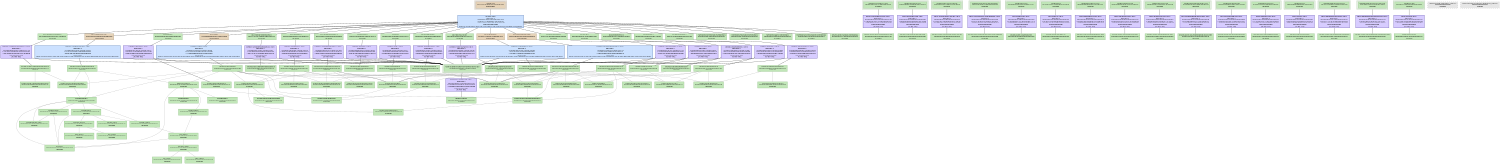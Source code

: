 digraph Tests {
   size = "10.000000,8.500000";
   concentrate = false;

   node [ shape = box, style = filled, color = "0.3 0.5 0.6", fillcolor = "0.3 0.2 0.9", fontname = "Monaco", fontsize = "9" ];
   n00001 [ label = "Debug/Tests\n9431522e26ca44acc4e1ad393a4b1599\nDepsUpdated", color = "0.1 0.5 0.5", fillcolor = "0.1 0.2 0.9", peripheries = 3 ];
   n00002 [ label = "Debug/correctingerrors.html\n54e96f939660cc6c163840ee45a2d1f6\nUpToDate", peripheries = 3 ];
   n00003 [ label = "DreamCatcher Help/correctingerrors.html\n0000000043782b1a00000000000011d9\nUpToDate" ];
   n00004 [ label = "Debug/Dictionaries.html\n39eeb946eb8c92dfd0a8d1f9ce7343b4\nUpToDate", peripheries = 3 ];
   n00005 [ label = "DreamCatcher Help/Dictionaries.html\n000000004378224f00000000000009bf\nUpToDate" ];
   n00006 [ label = "Debug/DreamCatcher Help idx\ne76e9f7a4c6caec24aea03239718dc85\nUpToDate", peripheries = 3 ];
   n00007 [ label = "DreamCatcher Help/DreamCatcher Help idx\n000000004378224f0000000000003000\nUpToDate" ];
   n00008 [ label = "Debug/DreamCatcher Help.helpindex\nb5ef757a80ada0377a86bf97d478a058\nUpToDate", peripheries = 3 ];
   n00009 [ label = "DreamCatcher Help/DreamCatcher Help.helpindex\n000000004378224f00000000000039aa\nUpToDate" ];
   n00010 [ label = "Debug/empty.html\n3f3c9bee96415b3e9a325b84bcc73110\nUpToDate", peripheries = 3 ];
   n00011 [ label = "DreamCatcher Help/empty.html\n000000004378224f0000000000000000\nUpToDate" ];
   n00012 [ label = "Debug/help.css\ne31ec81c61d711974e588a41921bf606\nUpToDate", peripheries = 3 ];
   n00013 [ label = "DreamCatcher Help/help.css\n000000004378224f00000000000009a6\nUpToDate" ];
   n00014 [ label = "Debug/ignoringerrors.html\ncebdd470fb004e0f9ae72c3c84ecaa3e\nUpToDate", peripheries = 3 ];
   n00015 [ label = "DreamCatcher Help/ignoringerrors.html\n0000000043782581000000000000061e\nUpToDate" ];
   n00016 [ label = "Debug/Introduction.html\na3dda708e4a42d53e0101d52cbb8e37c\nUpToDate", peripheries = 3 ];
   n00017 [ label = "DreamCatcher Help/Introduction.html\n00000000437824740000000000000733\nUpToDate" ];
   n00018 [ label = "Debug/preferences.html\n3bae8c66e99c51b430af8117d17db2b4\nUpToDate", peripheries = 3 ];
   n00019 [ label = "DreamCatcher Help/preferences.html\n0000000043782a470000000000000ecb\nUpToDate" ];
   n00020 [ label = "Debug/modifyingthedictionary.html\na5c68a8fa9a6a34577f0f4c0e6480738\nUpToDate", peripheries = 3 ];
   n00021 [ label = "DreamCatcher Help/modifyingthedictionary.html\n00000000437829310000000000000544\nUpToDate" ];
   n00022 [ label = "Debug/spellchecking.html\n236d02d53e4d94a37b9a269cbc350ef4\nUpToDate", peripheries = 3 ];
   n00023 [ label = "DreamCatcher Help/spellchecking.html\n00000000437827520000000000000d84\nUpToDate" ];
   n00024 [ label = "Debug/Reference.html\nfc178f02a2a57ba328f5fe45534bacb6\nUpToDate", peripheries = 3 ];
   n00025 [ label = "DreamCatcher Help/Reference.html\n0000000043c1fcb40000000000000c43\nUpToDate" ];
   n00026 [ label = "Debug/top.html\n90fd58348df4644fd6d087c043cb5b07\nUpToDate", peripheries = 3 ];
   n00027 [ label = "DreamCatcher Help/top.html\n00000000437823670000000000000473\nUpToDate" ];
   n00028 [ label = "Debug/usingdreamcatcher.html\n0d51b1c13668450a3a34e0662e663b65\nUpToDate", peripheries = 3 ];
   n00029 [ label = "DreamCatcher Help/usingdreamcatcher.html\n0000000043782251000000000000031b\nUpToDate" ];
   n00030 [ label = "Debug/usingdreamcatcherframe.html\neb26ce4dc2941b9163fcff7f5615fe0a\nUpToDate", peripheries = 3 ];
   n00031 [ label = "DreamCatcher Help/usingdreamcatcherframe.html\n00000000437825cb000000000000022f\nUpToDate" ];
   n00032 [ label = "Debug/Icon.png\n287c94c812c4f409a0cdd47d9a364e01\nUpToDate", peripheries = 3 ];
   n00033 [ label = "HelpImages/Icon.png\n00000000437822510000000000006591\nUpToDate" ];
   n00034 [ label = "ppc/ConditionVariable.o\n5847e1fd01cb64b09accb4e83da6a462\nDepsUpdated", color = "0.1 0.5 0.5", fillcolor = "0.1 0.2 0.9" ];
   n00035 [ label = "Headers/AppKit.h\n000000004385bc150000000000001504\nUpToDate" ];
   n00036 [ label = "AppKit-cjzgfxbirxocunbjrlcecmqyxndd/AppKit.h.gch\n7250b8e6c9a65eabb31240a0e7ce6eed\nUpToDate", peripheries = 3 ];
   n00037 [ label = "DreamCatcher/ConditionVariable.m\n000000004470a11e0000000000000928\nUpToDate" ];
   n00038 [ label = "ppc/ConditionVariableTests.o\nd561d7bfa97e3c265907901139cd0e98\nUpToDate" ];
   n00039 [ label = "DreamCatcher/ConditionVariableTests.m\n000000004308dd3e0000000000000519\nUpToDate" ];
   n00040 [ label = "ppc/DCProperties.o\n79f19807712aeb33f19d3f8fef815054\nDepsUpdated", color = "0.1 0.5 0.5", fillcolor = "0.1 0.2 0.9" ];
   n00041 [ label = "DreamCatcher/DCProperties.m\n00000000444870c00000000000000436\nUpToDate" ];
   n00042 [ label = "ppc/ErrorResponse.o\n58982bfc8215be8488927addba3eb0c0\nUpToDate" ];
   n00043 [ label = "DreamCatcher/ErrorResponse.m\n000000004308dd3f00000000000001a8\nUpToDate" ];
   n00044 [ label = "ppc/Page.o\n300de3ae881e33abfdec555e45c53ca1\nUpToDate" ];
   n00045 [ label = "DreamCatcher/Page.m\n000000004308dd4100000000000001b5\nUpToDate" ];
   n00046 [ label = "ppc/Response.o\nba7dc393d93279f545ab8c5acbafca32\nUpToDate" ];
   n00047 [ label = "DreamCatcher/Response.m\n000000004308dd410000000000000118\nUpToDate" ];
   n00048 [ label = "ppc/Spider.o\n11f7a4adfa8f6e06666612202627ada5\nDepsUpdated", color = "0.1 0.5 0.5", fillcolor = "0.1 0.2 0.9" ];
   n00049 [ label = "DreamCatcher/Spider.m\n000000004470a15500000000000024ab\nUpToDate" ];
   n00050 [ label = "ppc/SpiderTests.o\necbba45482fb26868f7576246bd0fc21\nUpToDate" ];
   n00051 [ label = "DreamCatcher/SpiderTests.m\n000000004308dd4100000000000005d4\nUpToDate" ];
   n00052 [ label = "ppc/TestMain.o\n12681d510e5aebe0697aeb29313b515f\nUpToDate" ];
   n00053 [ label = "DreamCatcher/TestMain.m\n000000004308dd420000000000000149\nUpToDate" ];
   n00054 [ label = "ppc/FoundationWebClient.o\n2d4f4744bfa9c266072d825cbb82bb1d\nDepsUpdated", color = "0.1 0.5 0.5", fillcolor = "0.1 0.2 0.9" ];
   n00055 [ label = "DreamCatcher/FoundationWebClient.m\n00000000444874320000000000003f9d\nUpToDate" ];
   n00056 [ label = "ppc/UnknownTypeResponse.o\n566c1719217616848bf91dbb597b6199\nUpToDate" ];
   n00057 [ label = "DreamCatcher/UnknownTypeResponse.m\n000000004308dd4200000000000001f8\nUpToDate" ];
   n00058 [ label = "ppc/ContentParsersTests.o\n5de06748981fcd3d922ee6d2f95d8bbb\nUpToDate" ];
   n00059 [ label = "DreamCatcher/ContentParsersTests.m\n000000004308dd3e00000000000010fb\nUpToDate" ];
   n00060 [ label = "ppc/RobotsTxt.o\na640fa6fa43c02bb99355ffb3118b58a\nUpToDate" ];
   n00061 [ label = "DreamCatcher/RobotsTxt.m\n000000004339705100000000000013c2\nUpToDate" ];
   n00062 [ label = "ppc/RobotsTxtTests.o\n06ff07b1370eef2cddef295b97d01af8\nUpToDate" ];
   n00063 [ label = "DreamCatcher/RobotsTxtTests.m\n000000004308dd4100000000000007f4\nUpToDate" ];
   n00064 [ label = "ppc/HTMLParseTests.o\nb2fd1f1c219bac85b9ea8d5dca3f83ef\nUpToDate" ];
   n00065 [ label = "DreamCatcher/HTMLParseTests.m\n0000000044450e910000000000001971\nUpToDate" ];
   n00066 [ label = "ppc/EntityReference.o\ne2921bda460e57af17422bad7520d427\nUpToDate" ];
   n00067 [ label = "DreamCatcher/EntityReference.m\n000000004308dd3f00000000000055cb\nUpToDate" ];
   n00068 [ label = "ppc/DCUtil.o\ne66a0df598ec4fa1736b584ffab12be4\nUpToDate" ];
   n00069 [ label = "DreamCatcher/DCUtil.m\n0000000043274f77000000000000033e\nUpToDate" ];
   n00070 [ label = "ppc/TidyHTMLParser.o\ne4bcd695b4cffad47aab720f1bb17f1f\nUpToDate" ];
   n00071 [ label = "DreamCatcher/TidyHTMLParser.m\n0000000044451a760000000000000ce6\nUpToDate" ];
   n00072 [ label = "Frameworks/SenTestingKit.framework[C]\n0000000042a51d8500000000000000cc\nUpToDate" ];
   n00073 [ label = "Frameworks/Foundation.framework[C]\n0000000042a51d7d00000000000000cc\nUpToDate" ];
   n00074 [ label = "Frameworks/Quartz.framework[C]\n0000000042a51d8700000000000000ee\nUpToDate" ];
   n00075 [ label = "Frameworks/CoreFoundation.framework[C]\n0000000042a51d7900000000000000cc\nUpToDate" ];
   n00076 [ label = "DreamCatcher/AGRegex.framework[C]\n000000004375f11a00000000000000cc\nUpToDate" ];
   n00077 [ label = "<postprocessing_dependency_collector>\nffffffffffffffffffffffffffffffff\nUnknown", color = "0.0 0.0 0.5", fillcolor = "0.0 0.0 0.9", style = "filled,dashed" ];
   n00078 [ label = "<postprocessing_permissions_dependency_collector>\nffffffffffffffffffffffffffffffff\nUnknown", color = "0.0 0.0 0.5", fillcolor = "0.0 0.0 0.9", style = "filled,dashed" ];
   n00079 [ label = "DreamCatcher/ConditionVariable.h\n000000004308dd3e00000000000004fa\nUpToDate" ];
   n00080 [ label = "libkern/OSAtomic.h\n0000000042a51e3a0000000000001a14\nUpToDate" ];
   n00081 [ label = "include/pthread.h\n0000000042a51e3b00000000000038d4\nUpToDate" ];
   n00082 [ label = "include/_types.h\n0000000042a51e38000000000000063a\nUpToDate" ];
   n00083 [ label = "include/pthread_impl.h\n0000000042a51e3b0000000000000639\nUpToDate" ];
   n00084 [ label = "include/sched.h\n0000000042a51e3c000000000000055e\nUpToDate" ];
   n00085 [ label = "include/time.h\n0000000042a51e3c00000000000016dc\nUpToDate" ];
   n00086 [ label = "sys/cdefs.h\n0000000042a51e3c0000000000003314\nUpToDate" ];
   n00087 [ label = "sys/_types.h\n0000000042a51e3c0000000000001f2d\nUpToDate" ];
   n00088 [ label = "machine/_types.h\n0000000042a51e3a00000000000004b5\nUpToDate" ];
   n00089 [ label = "ppc/_types.h\n0000000042a51e3b000000000000100c\nUpToDate" ];
   n00090 [ label = "i386/_types.h\n0000000042a51e3a000000000000100f\nUpToDate" ];
   n00091 [ label = "machine/_limits.h\n0000000042a51e3a00000000000004b5\nUpToDate" ];
   n00092 [ label = "xlocale/_time.h\n0000000042a51e3c000000000000053a\nUpToDate" ];
   n00093 [ label = "ppc/_limits.h\n0000000042a51e3b000000000000042a\nUpToDate" ];
   n00094 [ label = "i386/_limits.h\n0000000042a51e3a000000000000042d\nUpToDate" ];
   n00095 [ label = "include/stddef.h\n0000000042c4ae8d0000000000003193\nUpToDate" ];
   n00096 [ label = "include/stdint.h\n0000000042a51e3a0000000000001a59\nUpToDate" ];
   n00097 [ label = "include/stdbool.h\n0000000042a51e3d0000000000000640\nUpToDate" ];
   n00098 [ label = "DreamCatcher/ConditionVariableTests.h\n000000004308dd3e000000000000015c\nUpToDate" ];
   n00099 [ label = "DreamCatcher/DCProperties.h\n000000004308dd3e000000000000010d\nUpToDate" ];
   n00100 [ label = "DreamCatcher/ErrorResponse.h\n000000004308dd3f000000000000015a\nUpToDate" ];
   n00101 [ label = "DreamCatcher/Response.h\n0000000043e7955b0000000000000089\nUpToDate" ];
   n00102 [ label = "DreamCatcher/Page.h\n000000004308dd4100000000000000c6\nUpToDate" ];
   n00103 [ label = "DreamCatcher/Spider.h\n000000004308dd41000000000000060a\nUpToDate" ];
   n00104 [ label = "DreamCatcher/FoundationWebClient.h\n0000000044450f2e000000000000049c\nUpToDate" ];
   n00105 [ label = "DreamCatcher/RobotsTxt.h\n000000004308dd410000000000000298\nUpToDate" ];
   n00106 [ label = "DreamCatcher/WebClient.h\n000000004308dd420000000000000264\nUpToDate" ];
   n00107 [ label = "DreamCatcher/ProgressListener.h\n0000000043e795d40000000000000092\nUpToDate" ];
   n00108 [ label = "DreamCatcher/SpiderTests.h\n000000004308dd4100000000000000ff\nUpToDate" ];
   n00109 [ label = "Headers/AGRegex.h\n000000004375f11a0000000000003113\nUpToDate" ];
   n00110 [ label = "DreamCatcher/UnknownTypeResponse.h\n000000004308dd42000000000000016d\nUpToDate" ];
   n00111 [ label = "DreamCatcher/EntityReference.h\n000000004308dd3f0000000000000089\nUpToDate" ];
   n00112 [ label = "DreamCatcher/DCUtil.h\n0000000043274bdf0000000000000112\nUpToDate" ];
   n00113 [ label = "DreamCatcher/TidyHTMLParser.h\n0000000044450dd800000000000001be\nUpToDate" ];
   n00114 [ label = "DreamCatcher/ContentParsersTests.h\n000000004308dd3e0000000000000117\nUpToDate" ];
   n00115 [ label = "DreamCatcher/RobotsTxtTests.h\n000000004308dd410000000000000108\nUpToDate" ];
   n00116 [ label = "DreamCatcher/HTMLParseTests.h\n000000004308dd3f0000000000000108\nUpToDate" ];

   node [ shape = box, style = "filled,bold", color = "0.7 0.5 0.7", fillcolor = "0.7 0.2 1.0", fontname = "Monaco", fontsize = "9" ];
   c00001 [ label = "PBXCp correctingerrors.html <wt:2>\nwaitCount: 0\n0000000043782b1a00000000000011d9\n^ 54e96f93d518e776163840ee45a2c02f\n= 54e96f939660cc6c163840ee45a2d1f6\nDoesNotNeedToRun\n(no 'why' info)" ];
   c00002 [ label = "PBXCp Dictionaries.html <wt:2>\nwaitCount: 0\n000000004378224f00000000000009bf\n^ 39eeb946a8f4b090d0a8d1f9ce734a0b\n= 39eeb946eb8c92dfd0a8d1f9ce7343b4\nDoesNotNeedToRun\n(no 'why' info)" ];
   c00003 [ label = "PBXCp \"DreamCatcher Help idx\" <wt:2>\nwaitCount: 0\n000000004378224f0000000000003000\n^ e76e9f7a0f148c8d4aea03239718ec85\n= e76e9f7a4c6caec24aea03239718dc85\nDoesNotNeedToRun\n(no 'why' info)" ];
   c00004 [ label = "PBXCp \"DreamCatcher Help.helpindex\" <wt:2>\nwaitCount: 0\n000000004378224f00000000000039aa\n^ b5ef757ac3d582787a86bf97d47899f2\n= b5ef757a80ada0377a86bf97d478a058\nDoesNotNeedToRun\n(no 'why' info)" ];
   c00005 [ label = "PBXCp empty.html <wt:2>\nwaitCount: 0\n000000004378224f0000000000000000\n^ 3f3c9beed53979719a325b84bcc73110\n= 3f3c9bee96415b3e9a325b84bcc73110\nDoesNotNeedToRun\n(no 'why' info)" ];
   c00006 [ label = "PBXCp help.css <wt:2>\nwaitCount: 0\n000000004378224f00000000000009a6\n^ e31ec81c22af33d84e588a41921bffa0\n= e31ec81c61d711974e588a41921bf606\nDoesNotNeedToRun\n(no 'why' info)" ];
   c00007 [ label = "PBXCp ignoringerrors.html <wt:2>\nwaitCount: 0\n0000000043782581000000000000061e\n^ cebdd470b8786b8e9ae72c3c84ecac20\n= cebdd470fb004e0f9ae72c3c84ecaa3e\nDoesNotNeedToRun\n(no 'why' info)" ];
   c00008 [ label = "PBXCp Introduction.html <wt:2>\nwaitCount: 0\n00000000437824740000000000000733\n^ a3dda708a7dc0927e0101d52cbb8e44f\n= a3dda708e4a42d53e0101d52cbb8e37c\nDoesNotNeedToRun\n(no 'why' info)" ];
   c00009 [ label = "PBXCp preferences.html <wt:2>\nwaitCount: 0\n0000000043782a470000000000000ecb\n^ 3bae8c66aae47bf330af8117d17dbc7f\n= 3bae8c66e99c51b430af8117d17db2b4\nDoesNotNeedToRun\n(no 'why' info)" ];
   c00010 [ label = "PBXCp modifyingthedictionary.html <wt:2>\nwaitCount: 0\n00000000437829310000000000000544\n^ a5c68a8feade8a7477f0f4c0e648027c\n= a5c68a8fa9a6a34577f0f4c0e6480738\nDoesNotNeedToRun\n(no 'why' info)" ];
   c00011 [ label = "PBXCp spellchecking.html <wt:2>\nwaitCount: 0\n00000000437827520000000000000d84\n^ 236d02d57d35b3f17b9a269cbc350370\n= 236d02d53e4d94a37b9a269cbc350ef4\nDoesNotNeedToRun\n(no 'why' info)" ];
   c00012 [ label = "PBXCp Reference.html <wt:2>\nwaitCount: 0\n0000000043c1fcb40000000000000c43\n^ fc178f02e164871728f5fe45534ba0f5\n= fc178f02a2a57ba328f5fe45534bacb6\nDoesNotNeedToRun\n(no 'why' info)" ];
   c00013 [ label = "PBXCp top.html <wt:2>\nwaitCount: 0\n00000000437823670000000000000473\n^ 90fd5834ce8c4728d6d087c043cb5f74\n= 90fd58348df4644fd6d087c043cb5b07\nDoesNotNeedToRun\n(no 'why' info)" ];
   c00014 [ label = "PBXCp usingdreamcatcher.html <wt:2>\nwaitCount: 0\n0000000043782251000000000000031b\n^ 0d51b1c17510675b3a34e0662e66387e\n= 0d51b1c13668450a3a34e0662e663b65\nDoesNotNeedToRun\n(no 'why' info)" ];
   c00015 [ label = "PBXCp usingdreamcatcherframe.html <wt:2>\nwaitCount: 0\n00000000437825cb000000000000022f\n^ eb26ce4d81ec3e5a63fcff7f5615fc25\n= eb26ce4dc2941b9163fcff7f5615fe0a\nDoesNotNeedToRun\n(no 'why' info)" ];
   c00016 [ label = "PBXCp Icon.png <wt:2>\nwaitCount: 0\n00000000437822510000000000006591\n^ 287c94c851bcd658a0cdd47d9a362b90\n= 287c94c812c4f409a0cdd47d9a364e01\nDoesNotNeedToRun\n(no 'why' info)" ];
   c00017 [ label = "CompileC ConditionVariable.o <wt:4>\nwaitCount: 0\n7250b8e6cebf923cb31240a0e7ce4f3a\n^ 2a17591bcf74f68c29def448da68eb58\n= 5847e1fd01cb64b09accb4e83da6a462\nNeedsToRun\nNeeds to run because at least one of the outputs of the command is has an older timestamp than at least one of the inputs.", color = "0.6 0.5 0.7", fillcolor = "0.6 0.2 1.0" ];
   c00018 [ label = "ProcessPCH AppKit.h.gch <wt:3>\nwaitCount: 0\n000000004385bc150000000000001504\n^ 7250b8e68a23e2beb31240a0e7ce7be9\n= 7250b8e6c9a65eabb31240a0e7ce6eed\nDoesNotNeedToRun\n(no 'why' info)" ];
   c00019 [ label = "CompileC ConditionVariableTests.o <wt:4>\nwaitCount: 0\n7250b8e68aae8395b31240a0e7ce7798\n^ a7316f5923d0bfb3ea15d0b1de037900\n= d561d7bfa97e3c265907901139cd0e98\nDoesNotNeedToRun\n(no 'why' info)" ];
   c00020 [ label = "CompileC DCProperties.o <wt:4>\nwaitCount: 0\n7250b8e6cee6f355b31240a0e7ce6bd6\n^ 0ba120e1bfcc1866428f7f2f084f3b82\n= 79f19807712aeb33f19d3f8fef815054\nNeedsToRun\nNeeds to run because at least one of the outputs of the command is has an older timestamp than at least one of the inputs.", color = "0.6 0.5 0.7", fillcolor = "0.6 0.2 1.0" ];
   c00021 [ label = "CompileC ErrorResponse.o <wt:4>\nwaitCount: 0\n7250b8e68a41cbf0b31240a0e7ce6e96\n^ 2ac8931a085475743b803a7d5df0de56\n= 58982bfc8215be8488927addba3eb0c0\nDoesNotNeedToRun\n(no 'why' info)" ];
   c00022 [ label = "CompileC Page.o <wt:4>\nwaitCount: 0\n7250b8e68a41cbf0b31240a0e7ce6f17\n^ 425d5b48025ff85b4efe15fea20b53b6\n= 300de3ae881e33abfdec555e45c53ca1\nDoesNotNeedToRun\n(no 'why' info)" ];
   c00023 [ label = "CompileC Response.o <wt:4>\nwaitCount: 0\n7250b8e6c94916b1b31240a0e7ce6f7c\n^ c82d7b75107b6f44f6b9ccfa2c61a54e\n= ba7dc393d93279f545ab8c5acbafca32\nDoesNotNeedToRun\n(no 'why' info)" ];
   c00024 [ label = "CompileC Spider.o <wt:4>\nwaitCount: 0\n7250b8e6c91d08f2b31240a0e7ce63ee\n^ 63a71c4b339266f4d5745280c1e9ce4b\n= 11f7a4adfa8f6e06666612202627ada5\nNeedsToRun\nNeeds to run because at least one of the outputs of the command is has an older timestamp than at least one of the inputs.", color = "0.6 0.5 0.7", fillcolor = "0.6 0.2 1.0" ];
   c00025 [ label = "CompileC SpiderTests.o <wt:4>\nwaitCount: 0\n7250b8e6c9a65e58b31240a0e7ce6e78\n^ 9eeb1cb24b5d78de3c6736848c1e9259\n= ecbba45482fb26868f7576246bd0fc21\nDoesNotNeedToRun\n(no 'why' info)" ];
   c00026 [ label = "CompileC TestMain.o <wt:4>\nwaitCount: 0\n7250b8e68aae83e9b31240a0e7ce6fa4\n^ 6038a5b784f46809da68ab89d6f53efb\n= 12681d510e5aebe0697aeb29313b515f\nDoesNotNeedToRun\n(no 'why' info)" ];
   c00027 [ label = "CompileC FoundationWebClient.o <wt:4>\nwaitCount: 0\n7250b8e6c916d5e2b31240a0e7ce6133\n^ 5f1fffa276bf1784b43fc2fc5c4cda2e\n= 2d4f4744bfa9c266072d825cbb82bb1d\nNeedsToRun\nNeeds to run because at least one of the outputs of the command is has an older timestamp than at least one of the inputs.", color = "0.6 0.5 0.7", fillcolor = "0.6 0.2 1.0" ];
   c00028 [ label = "CompileC UnknownTypeResponse.o <wt:4>\nwaitCount: 0\n7250b8e68a41cbf0b31240a0e7ce6ef1\n^ 243cafffab37dd7438eb5d1bbeb50f68\n= 566c1719217616848bf91dbb597b6199\nDoesNotNeedToRun\n(no 'why' info)" ];
   c00029 [ label = "CompileC ContentParsersTests.o <wt:4>\nwaitCount: 0\n7250b8e6c9a65e25b31240a0e7ce7a88\n^ 2fb0dfae51b99318213ca6721e93f133\n= 5de06748981fcd3d922ee6d2f95d8bbb\nDoesNotNeedToRun\n(no 'why' info)" ];
   c00030 [ label = "CompileC RobotsTxt.o <wt:4>\nwaitCount: 0\n7250b8e68acd9440b31240a0e7ce4ebb\n^ d41042892ef196fb2a271f5bd6d6fb31\n= a640fa6fa43c02bb99355ffb3118b58a\nDoesNotNeedToRun\n(no 'why' info)" ];
   c00031 [ label = "CompileC RobotsTxtTests.o <wt:4>\nwaitCount: 0\n7250b8e68aae83eab31240a0e7ce6a89\n^ 74afbf57bda06cc66efd69fb701e7071\n= 06ff07b1370eef2cddef295b97d01af8\nDoesNotNeedToRun\n(no 'why' info)" ];
   c00032 [ label = "CompileC HTMLParseTests.o <wt:4>\nwaitCount: 0\n7250b8e68a41c8c7b31240a0e7ce7765\n^ c0ada7faabda64420af8cdfd2df1f48a\n= b2fd1f1c219bac85b9ea8d5dca3f83ef\nDoesNotNeedToRun\n(no 'why' info)" ];
   c00033 [ label = "CompileC EntityReference.o <wt:4>\nwaitCount: 0\n7250b8e6c9a65eabb31240a0e7ce3baf\n^ 90c2a33c8fa80904a4506b0d92eeef88\n= e2921bda460e57af17422bad7520d427\nDoesNotNeedToRun\n(no 'why' info)" ];
   c00034 [ label = "CompileC DCUtil.o <wt:4>\nwaitCount: 0\n7250b8e68aae873db31240a0e7ce6dcc\n^ 943ab5131242c89cc07918ef1d7f4628\n= e66a0df598ec4fa1736b584ffab12be4\nDoesNotNeedToRun\n(no 'why' info)" ];
   c00035 [ label = "CompileC TidyHTMLParser.o <wt:4>\nwaitCount: 0\n7250b8e68d0c0e4db31240a0e7ce640f\n^ 96ec6e7339c3f499c9b932affc7f1b10\n= e4bcd695b4cffad47aab720f1bb17f1f\nDoesNotNeedToRun\n(no 'why' info)" ];
   c00036 [ label = "Ld Tests <wt:4>\nwaitCount: 4\n1ddead41e1b9af147fa2b4a7400141b6\n^ 89efff6fc773ebb8bb43199e7a4a542f\n= 9431522e26ca44acc4e1ad393a4b1599\nIndirectlyNeedsToRun\nNeeds to run because at least one of the inputs to the command are scheduled to be updated.", color = "0.6 0.5 0.7", fillcolor = "0.6 0.2 1.0" ];

   edge [ style = solid, color = black, arrowhead = none, arrowtail = normal ];
   n00001 -> { c00036 };
   n00002 -> { c00001 };
   n00004 -> { c00002 };
   n00006 -> { c00003 };
   n00008 -> { c00004 };
   n00010 -> { c00005 };
   n00012 -> { c00006 };
   n00014 -> { c00007 };
   n00016 -> { c00008 };
   n00018 -> { c00009 };
   n00020 -> { c00010 };
   n00022 -> { c00011 };
   n00024 -> { c00012 };
   n00026 -> { c00013 };
   n00028 -> { c00014 };
   n00030 -> { c00015 };
   n00032 -> { c00016 };
   n00034 -> { c00017 };
   n00036 -> { c00018 };
   n00038 -> { c00019 };
   n00040 -> { c00020 };
   n00042 -> { c00021 };
   n00044 -> { c00022 };
   n00046 -> { c00023 };
   n00048 -> { c00024 };
   n00050 -> { c00025 };
   n00052 -> { c00026 };
   n00054 -> { c00027 };
   n00056 -> { c00028 };
   n00058 -> { c00029 };
   n00060 -> { c00030 };
   n00062 -> { c00031 };
   n00064 -> { c00032 };
   n00066 -> { c00033 };
   n00068 -> { c00034 };
   n00070 -> { c00035 };
   c00001 -> { n00003 };
   c00002 -> { n00005 };
   c00003 -> { n00007 };
   c00004 -> { n00009 };
   c00005 -> { n00011 };
   c00006 -> { n00013 };
   c00007 -> { n00015 };
   c00008 -> { n00017 };
   c00009 -> { n00019 };
   c00010 -> { n00021 };
   c00011 -> { n00023 };
   c00012 -> { n00025 };
   c00013 -> { n00027 };
   c00014 -> { n00029 };
   c00015 -> { n00031 };
   c00016 -> { n00033 };
   c00017 -> { n00036 n00037 };
   c00018 -> { n00035 };
   c00019 -> { n00036 n00039 };
   c00020 -> { n00036 n00041 };
   c00021 -> { n00036 n00043 };
   c00022 -> { n00036 n00045 };
   c00023 -> { n00036 n00047 };
   c00024 -> { n00036 n00049 };
   c00025 -> { n00036 n00051 };
   c00026 -> { n00036 n00053 };
   c00027 -> { n00036 n00055 };
   c00028 -> { n00036 n00057 };
   c00029 -> { n00036 n00059 };
   c00030 -> { n00036 n00061 };
   c00031 -> { n00036 n00063 };
   c00032 -> { n00036 n00065 };
   c00033 -> { n00036 n00067 };
   c00034 -> { n00036 n00069 };
   c00035 -> { n00036 n00071 };
   c00036 -> { n00034 n00038 n00040 n00042 n00044 n00046 n00048 n00050 n00052 n00054 n00056 n00058 n00060 n00062 n00064 n00066 n00068 n00070 n00072 n00073 n00074 n00075 n00076 };

   edge [ style = solid, color = gray60, arrowhead = none, arrowtail = normal ];
   n00037 -> { n00079 n00080 n00081 };
   n00039 -> { n00098 n00079 };
   n00041 -> { n00099 };
   n00043 -> { n00100 };
   n00045 -> { n00102 };
   n00047 -> { n00101 };
   n00049 -> { n00103 n00079 n00101 n00102 n00104 n00105 n00099 n00080 n00081 };
   n00051 -> { n00108 n00099 n00103 n00102 };
   n00055 -> { n00104 n00109 n00100 n00110 n00102 n00099 n00111 n00112 n00113 };
   n00057 -> { n00110 };
   n00059 -> { n00114 n00099 n00103 n00102 n00110 n00100 };
   n00061 -> { n00105 n00109 n00099 n00112 };
   n00063 -> { n00115 n00105 };
   n00065 -> { n00116 n00104 n00113 n00102 };
   n00067 -> { n00111 };
   n00069 -> { n00112 n00099 };
   n00071 -> { n00113 n00099 n00102 };
   n00079 -> { n00081 };
   n00080 -> { n00095 n00086 n00096 n00097 };
   n00081 -> { n00082 n00083 n00084 n00085 n00086 };
   n00082 -> { n00087 };
   n00084 -> { n00083 n00086 };
   n00085 -> { n00082 n00091 n00086 n00092 };
   n00087 -> { n00086 n00088 };
   n00088 -> { n00089 n00090 };
   n00091 -> { n00093 n00094 };
   n00095 -> { n00087 };
   n00100 -> { n00101 };
   n00102 -> { n00101 };
   n00103 -> { n00106 n00107 };
   n00104 -> { n00106 };
   n00110 -> { n00101 };
   n00113 -> { n00104 };
}
